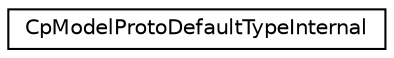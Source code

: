 digraph "Graphical Class Hierarchy"
{
 // LATEX_PDF_SIZE
  edge [fontname="Helvetica",fontsize="10",labelfontname="Helvetica",labelfontsize="10"];
  node [fontname="Helvetica",fontsize="10",shape=record];
  rankdir="LR";
  Node0 [label="CpModelProtoDefaultTypeInternal",height=0.2,width=0.4,color="black", fillcolor="white", style="filled",URL="$structoperations__research_1_1sat_1_1_cp_model_proto_default_type_internal.html",tooltip=" "];
}
